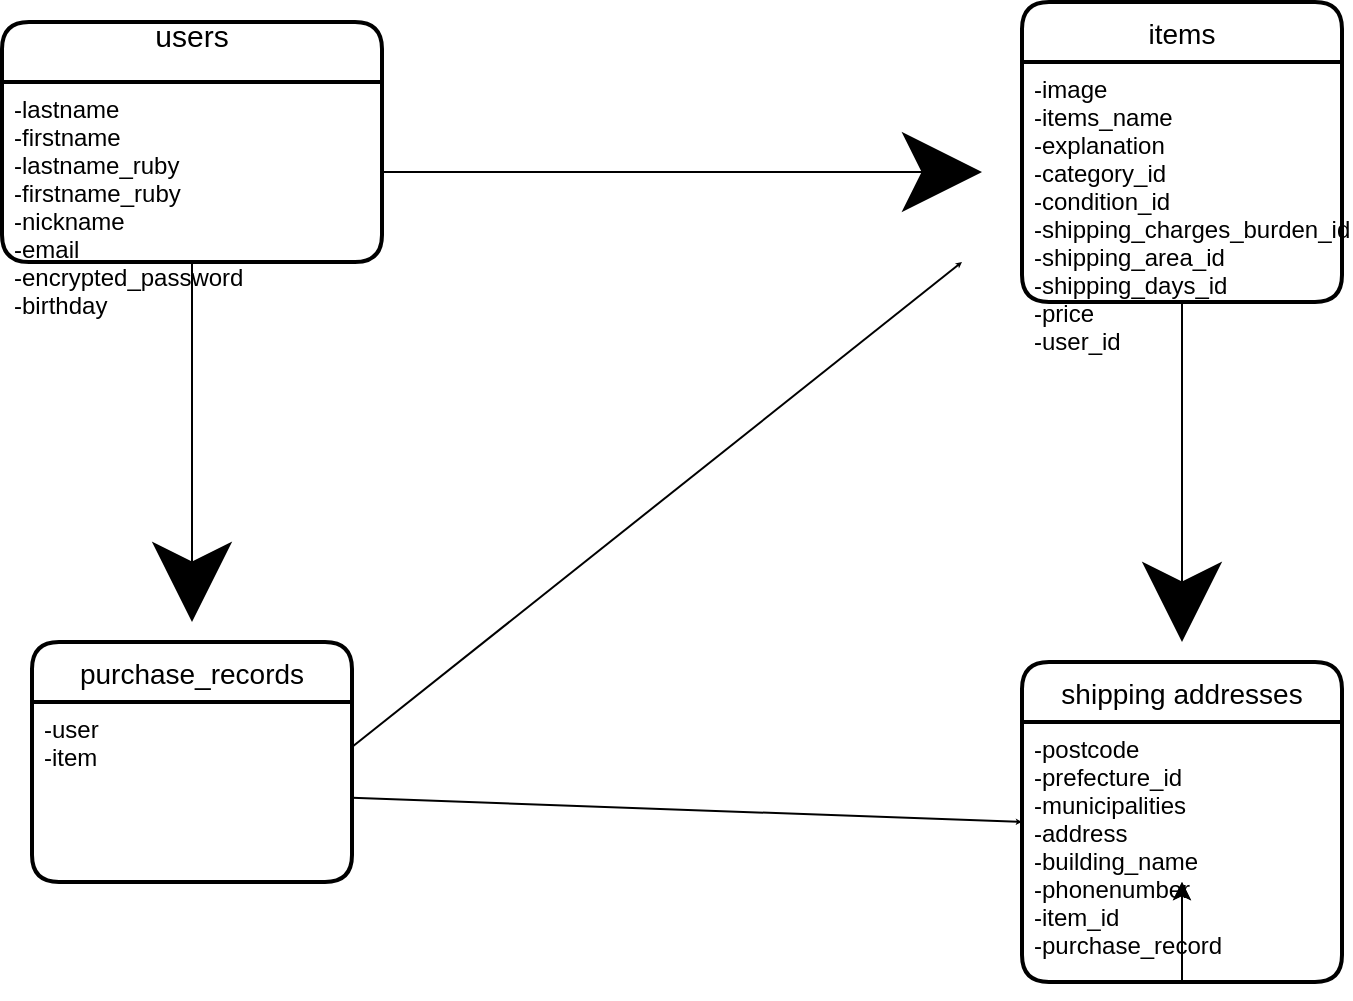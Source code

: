 <mxfile>
    <diagram id="sGQlDY44AI6iNXKCUbxG" name="ページ1">
        <mxGraphModel dx="728" dy="680" grid="1" gridSize="10" guides="1" tooltips="1" connect="1" arrows="1" fold="1" page="1" pageScale="1" pageWidth="827" pageHeight="1169" math="0" shadow="0">
            <root>
                <mxCell id="0"/>
                <mxCell id="1" parent="0"/>
                <mxCell id="2" value="users&#10;" style="swimlane;childLayout=stackLayout;horizontal=1;startSize=30;horizontalStack=0;rounded=1;fontSize=15;fontStyle=0;strokeWidth=2;resizeParent=0;resizeLast=1;shadow=0;dashed=0;align=center;" vertex="1" parent="1">
                    <mxGeometry x="40" y="50" width="190" height="120" as="geometry"/>
                </mxCell>
                <mxCell id="3" value="-lastname&#10;-firstname&#10;-lastname_ruby&#10;-firstname_ruby&#10;-nickname&#10;-email&#10;-encrypted_password&#10;-birthday" style="align=left;strokeColor=none;fillColor=none;spacingLeft=4;fontSize=12;verticalAlign=top;resizable=0;rotatable=0;part=1;" vertex="1" parent="2">
                    <mxGeometry y="30" width="190" height="90" as="geometry"/>
                </mxCell>
                <mxCell id="4" value="items" style="swimlane;childLayout=stackLayout;horizontal=1;startSize=30;horizontalStack=0;rounded=1;fontSize=14;fontStyle=0;strokeWidth=2;resizeParent=0;resizeLast=1;shadow=0;dashed=0;align=center;" vertex="1" parent="1">
                    <mxGeometry x="550" y="40" width="160" height="150" as="geometry"/>
                </mxCell>
                <mxCell id="5" value="-image&#10;-items_name&#10;-explanation&#10;-category_id&#10;-condition_id&#10;-shipping_charges_burden_id&#10;-shipping_area_id&#10;-shipping_days_id&#10;-price&#10;-user_id" style="align=left;strokeColor=none;fillColor=none;spacingLeft=4;fontSize=12;verticalAlign=top;resizable=0;rotatable=0;part=1;" vertex="1" parent="4">
                    <mxGeometry y="30" width="160" height="120" as="geometry"/>
                </mxCell>
                <mxCell id="7" value="purchase_records" style="swimlane;childLayout=stackLayout;horizontal=1;startSize=30;horizontalStack=0;rounded=1;fontSize=14;fontStyle=0;strokeWidth=2;resizeParent=0;resizeLast=1;shadow=0;dashed=0;align=center;" vertex="1" parent="1">
                    <mxGeometry x="55" y="360" width="160" height="120" as="geometry"/>
                </mxCell>
                <mxCell id="8" value="-user&#10;-item&#10;" style="align=left;strokeColor=none;fillColor=none;spacingLeft=4;fontSize=12;verticalAlign=top;resizable=0;rotatable=0;part=1;" vertex="1" parent="7">
                    <mxGeometry y="30" width="160" height="90" as="geometry"/>
                </mxCell>
                <mxCell id="9" value="shipping addresses" style="swimlane;childLayout=stackLayout;horizontal=1;startSize=30;horizontalStack=0;rounded=1;fontSize=14;fontStyle=0;strokeWidth=2;resizeParent=0;resizeLast=1;shadow=0;dashed=0;align=center;" vertex="1" parent="1">
                    <mxGeometry x="550" y="370" width="160" height="160" as="geometry"/>
                </mxCell>
                <mxCell id="10" value="-postcode&#10;-prefecture_id&#10;-municipalities&#10;-address&#10;-building_name&#10;-phonenumber&#10;-item_id&#10;-purchase_record&#10;" style="align=left;strokeColor=none;fillColor=none;spacingLeft=4;fontSize=12;verticalAlign=top;resizable=0;rotatable=0;part=1;" vertex="1" parent="9">
                    <mxGeometry y="30" width="160" height="130" as="geometry"/>
                </mxCell>
                <mxCell id="13" style="edgeStyle=none;html=1;exitX=0.5;exitY=1;exitDx=0;exitDy=0;" edge="1" parent="1" source="10">
                    <mxGeometry relative="1" as="geometry">
                        <mxPoint x="630" y="480" as="targetPoint"/>
                    </mxGeometry>
                </mxCell>
                <mxCell id="14" style="edgeStyle=none;html=1;" edge="1" parent="1" source="10">
                    <mxGeometry relative="1" as="geometry">
                        <mxPoint x="630" y="480" as="targetPoint"/>
                        <Array as="points">
                            <mxPoint x="630" y="480"/>
                        </Array>
                    </mxGeometry>
                </mxCell>
                <mxCell id="15" style="edgeStyle=none;html=1;fontSize=15;endSize=37;" edge="1" parent="1" source="3">
                    <mxGeometry relative="1" as="geometry">
                        <mxPoint x="530" y="125" as="targetPoint"/>
                    </mxGeometry>
                </mxCell>
                <mxCell id="16" style="edgeStyle=none;html=1;fontSize=15;endSize=37;" edge="1" parent="1" source="5">
                    <mxGeometry relative="1" as="geometry">
                        <mxPoint x="630" y="360" as="targetPoint"/>
                    </mxGeometry>
                </mxCell>
                <mxCell id="17" style="edgeStyle=none;html=1;fontSize=15;endSize=37;" edge="1" parent="1" source="3">
                    <mxGeometry relative="1" as="geometry">
                        <mxPoint x="135" y="350" as="targetPoint"/>
                    </mxGeometry>
                </mxCell>
                <mxCell id="18" style="edgeStyle=none;html=1;exitX=1;exitY=0.25;exitDx=0;exitDy=0;fontSize=15;endSize=0;" edge="1" parent="1" source="8">
                    <mxGeometry relative="1" as="geometry">
                        <mxPoint x="520" y="170" as="targetPoint"/>
                    </mxGeometry>
                </mxCell>
                <mxCell id="19" style="edgeStyle=none;html=1;entryX=0;entryY=0.5;entryDx=0;entryDy=0;fontSize=15;endSize=0;" edge="1" parent="1" source="8" target="9">
                    <mxGeometry relative="1" as="geometry"/>
                </mxCell>
            </root>
        </mxGraphModel>
    </diagram>
</mxfile>